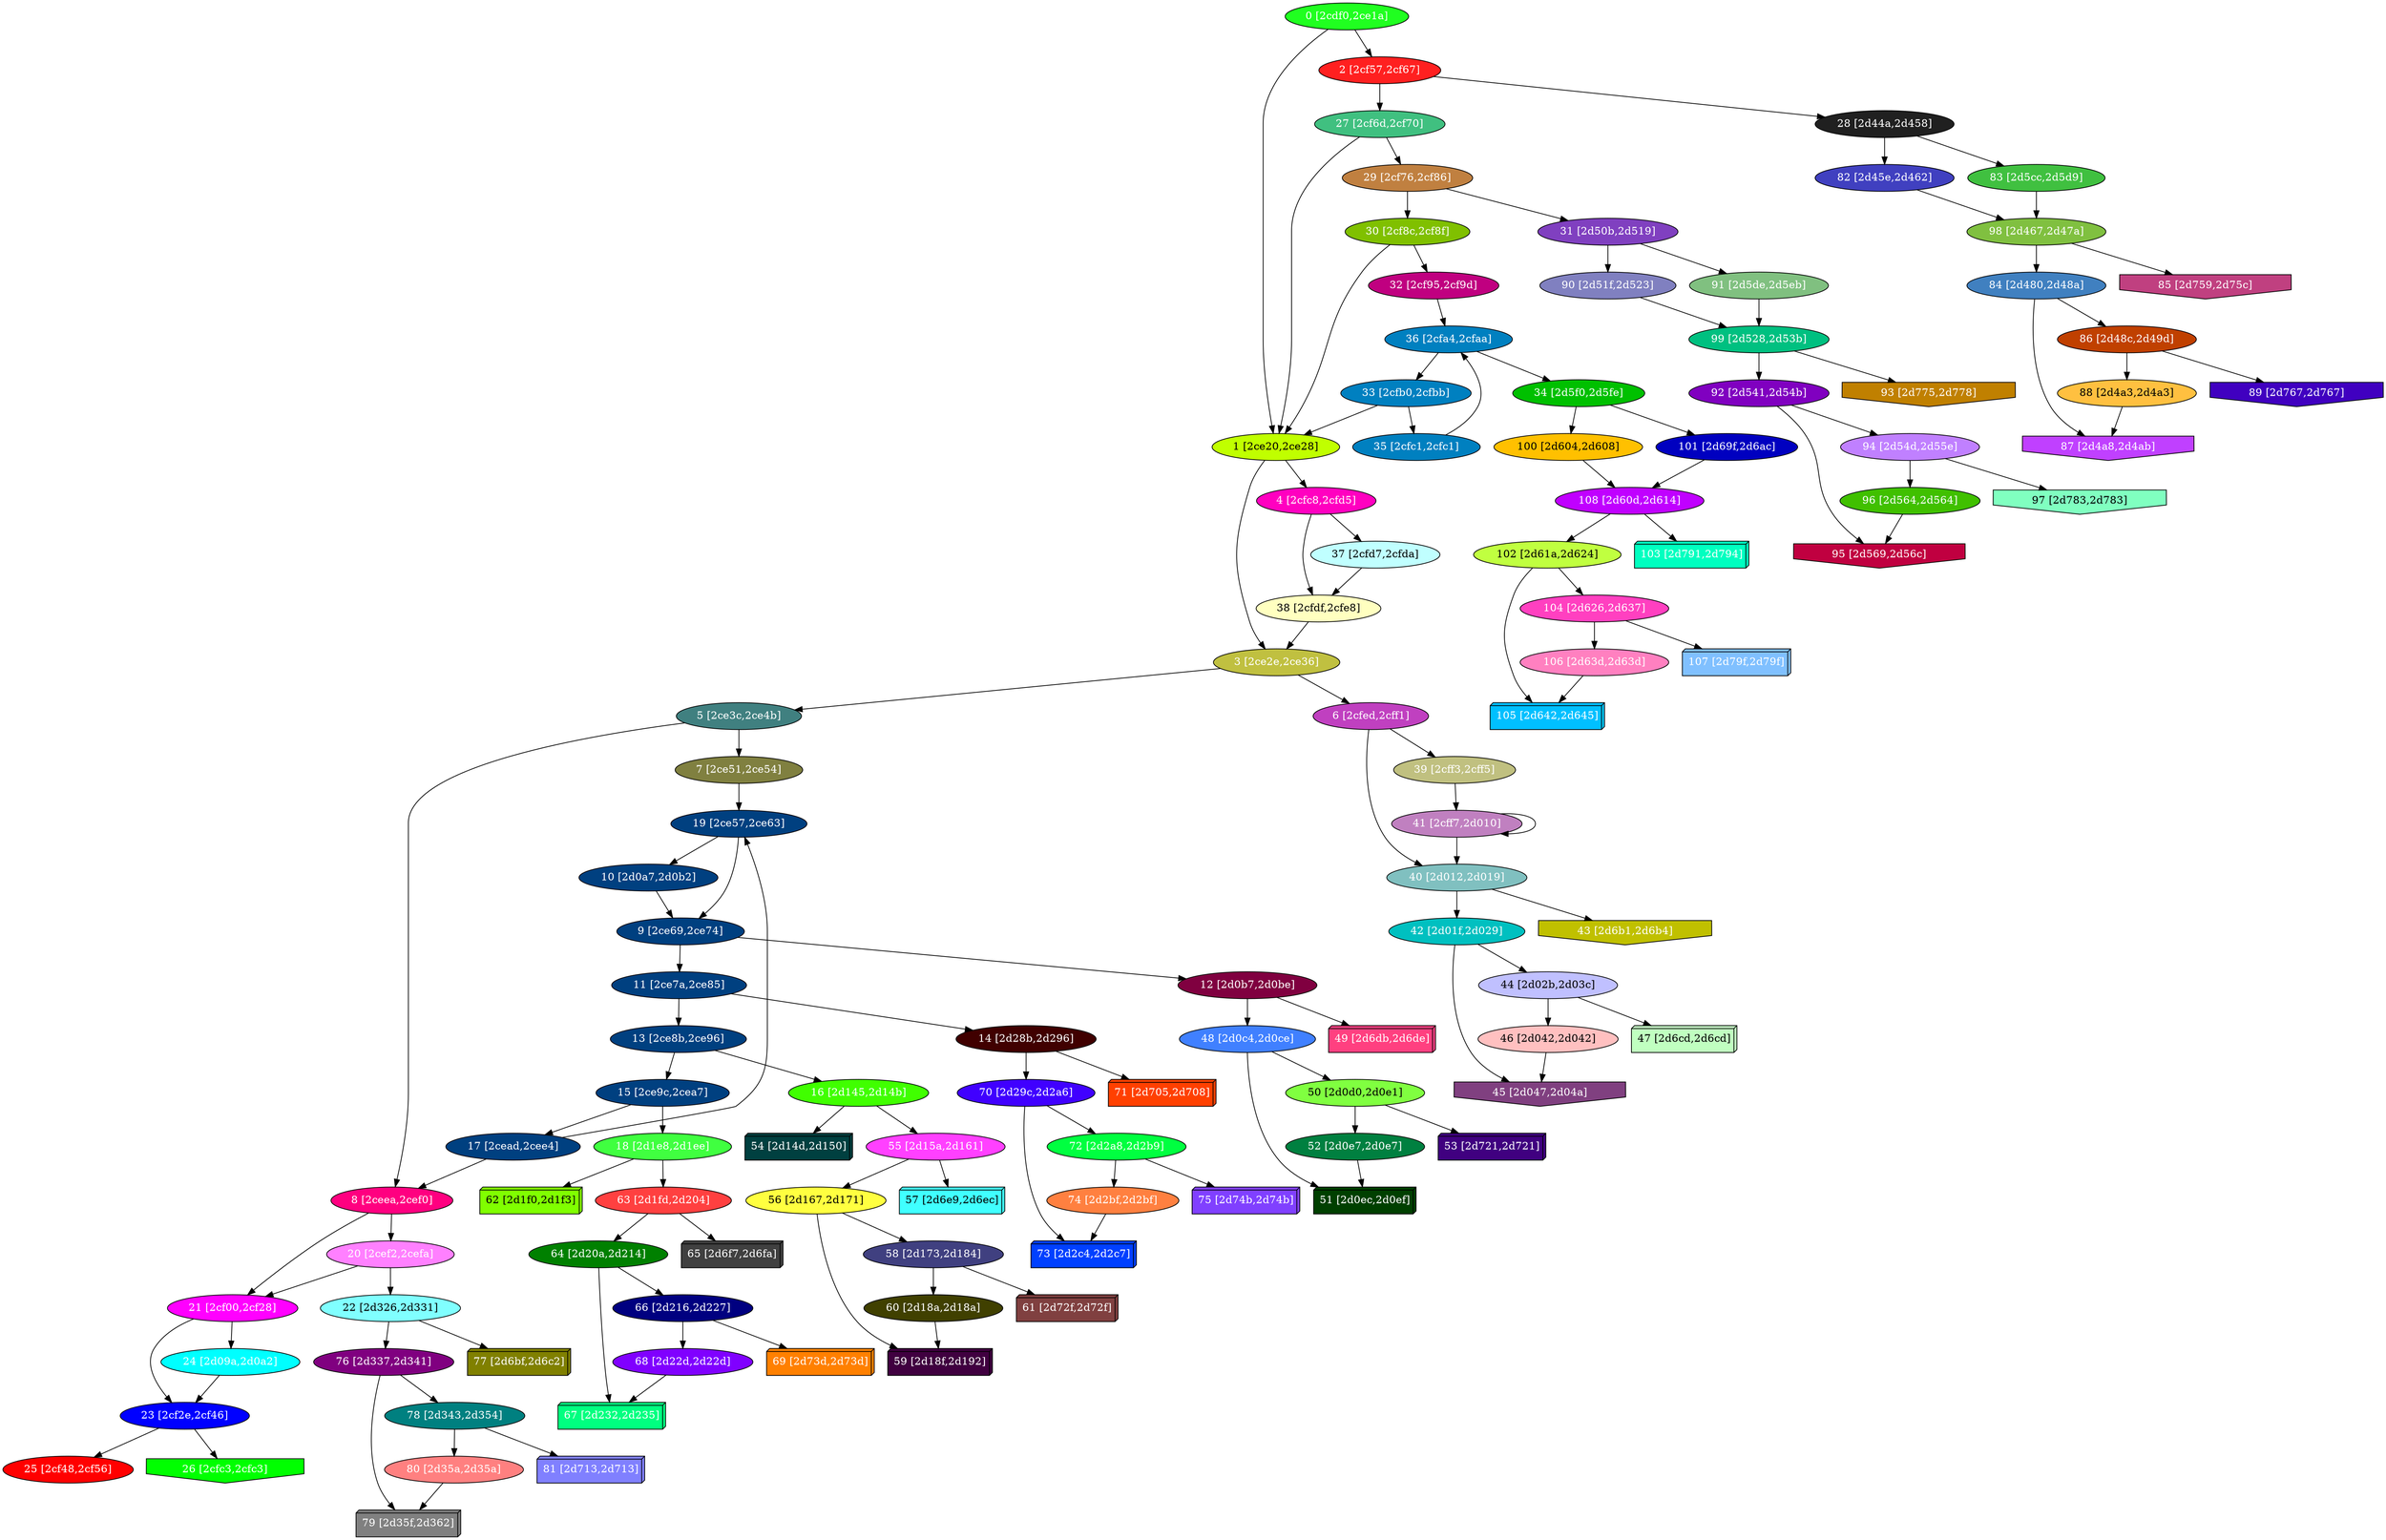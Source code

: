 diGraph libnss3{
	libnss3_0  [style=filled fillcolor="#20FF20" fontcolor="#ffffff" shape=oval label="0 [2cdf0,2ce1a]"]
	libnss3_1  [style=filled fillcolor="#C0FF00" fontcolor="#000000" shape=oval label="1 [2ce20,2ce28]"]
	libnss3_2  [style=filled fillcolor="#FF2020" fontcolor="#ffffff" shape=oval label="2 [2cf57,2cf67]"]
	libnss3_3  [style=filled fillcolor="#C0C040" fontcolor="#ffffff" shape=oval label="3 [2ce2e,2ce36]"]
	libnss3_4  [style=filled fillcolor="#FF00C0" fontcolor="#ffffff" shape=oval label="4 [2cfc8,2cfd5]"]
	libnss3_5  [style=filled fillcolor="#408080" fontcolor="#ffffff" shape=oval label="5 [2ce3c,2ce4b]"]
	libnss3_6  [style=filled fillcolor="#C040C0" fontcolor="#ffffff" shape=oval label="6 [2cfed,2cff1]"]
	libnss3_7  [style=filled fillcolor="#808040" fontcolor="#ffffff" shape=oval label="7 [2ce51,2ce54]"]
	libnss3_8  [style=filled fillcolor="#FF0080" fontcolor="#ffffff" shape=oval label="8 [2ceea,2cef0]"]
	libnss3_9  [style=filled fillcolor="#004080" fontcolor="#ffffff" shape=oval label="9 [2ce69,2ce74]"]
	libnss3_a  [style=filled fillcolor="#004080" fontcolor="#ffffff" shape=oval label="10 [2d0a7,2d0b2]"]
	libnss3_b  [style=filled fillcolor="#004080" fontcolor="#ffffff" shape=oval label="11 [2ce7a,2ce85]"]
	libnss3_c  [style=filled fillcolor="#800040" fontcolor="#ffffff" shape=oval label="12 [2d0b7,2d0be]"]
	libnss3_d  [style=filled fillcolor="#004080" fontcolor="#ffffff" shape=oval label="13 [2ce8b,2ce96]"]
	libnss3_e  [style=filled fillcolor="#400000" fontcolor="#ffffff" shape=oval label="14 [2d28b,2d296]"]
	libnss3_f  [style=filled fillcolor="#004080" fontcolor="#ffffff" shape=oval label="15 [2ce9c,2cea7]"]
	libnss3_10  [style=filled fillcolor="#40FF00" fontcolor="#ffffff" shape=oval label="16 [2d145,2d14b]"]
	libnss3_11  [style=filled fillcolor="#004080" fontcolor="#ffffff" shape=oval label="17 [2cead,2cee4]"]
	libnss3_12  [style=filled fillcolor="#40FF40" fontcolor="#ffffff" shape=oval label="18 [2d1e8,2d1ee]"]
	libnss3_13  [style=filled fillcolor="#004080" fontcolor="#ffffff" shape=oval label="19 [2ce57,2ce63]"]
	libnss3_14  [style=filled fillcolor="#FF80FF" fontcolor="#ffffff" shape=oval label="20 [2cef2,2cefa]"]
	libnss3_15  [style=filled fillcolor="#FF00FF" fontcolor="#ffffff" shape=oval label="21 [2cf00,2cf28]"]
	libnss3_16  [style=filled fillcolor="#80FFFF" fontcolor="#000000" shape=oval label="22 [2d326,2d331]"]
	libnss3_17  [style=filled fillcolor="#0000FF" fontcolor="#ffffff" shape=oval label="23 [2cf2e,2cf46]"]
	libnss3_18  [style=filled fillcolor="#00FFFF" fontcolor="#ffffff" shape=oval label="24 [2d09a,2d0a2]"]
	libnss3_19  [style=filled fillcolor="#FF0000" fontcolor="#ffffff" shape=oval label="25 [2cf48,2cf56]"]
	libnss3_1a  [style=filled fillcolor="#00FF00" fontcolor="#ffffff" shape=invhouse label="26 [2cfc3,2cfc3]"]
	libnss3_1b  [style=filled fillcolor="#40C080" fontcolor="#ffffff" shape=oval label="27 [2cf6d,2cf70]"]
	libnss3_1c  [style=filled fillcolor="#202020" fontcolor="#ffffff" shape=oval label="28 [2d44a,2d458]"]
	libnss3_1d  [style=filled fillcolor="#C08040" fontcolor="#ffffff" shape=oval label="29 [2cf76,2cf86]"]
	libnss3_1e  [style=filled fillcolor="#80C000" fontcolor="#ffffff" shape=oval label="30 [2cf8c,2cf8f]"]
	libnss3_1f  [style=filled fillcolor="#8040C0" fontcolor="#ffffff" shape=oval label="31 [2d50b,2d519]"]
	libnss3_20  [style=filled fillcolor="#C00080" fontcolor="#ffffff" shape=oval label="32 [2cf95,2cf9d]"]
	libnss3_21  [style=filled fillcolor="#0080C0" fontcolor="#ffffff" shape=oval label="33 [2cfb0,2cfbb]"]
	libnss3_22  [style=filled fillcolor="#00C000" fontcolor="#ffffff" shape=oval label="34 [2d5f0,2d5fe]"]
	libnss3_23  [style=filled fillcolor="#0080C0" fontcolor="#ffffff" shape=oval label="35 [2cfc1,2cfc1]"]
	libnss3_24  [style=filled fillcolor="#0080C0" fontcolor="#ffffff" shape=oval label="36 [2cfa4,2cfaa]"]
	libnss3_25  [style=filled fillcolor="#C0FFFF" fontcolor="#000000" shape=oval label="37 [2cfd7,2cfda]"]
	libnss3_26  [style=filled fillcolor="#FFFFC0" fontcolor="#000000" shape=oval label="38 [2cfdf,2cfe8]"]
	libnss3_27  [style=filled fillcolor="#C0C080" fontcolor="#ffffff" shape=oval label="39 [2cff3,2cff5]"]
	libnss3_28  [style=filled fillcolor="#80C0C0" fontcolor="#ffffff" shape=oval label="40 [2d012,2d019]"]
	libnss3_29  [style=filled fillcolor="#C080C0" fontcolor="#ffffff" shape=oval label="41 [2cff7,2d010]"]
	libnss3_2a  [style=filled fillcolor="#00C0C0" fontcolor="#ffffff" shape=oval label="42 [2d01f,2d029]"]
	libnss3_2b  [style=filled fillcolor="#C0C000" fontcolor="#ffffff" shape=invhouse label="43 [2d6b1,2d6b4]"]
	libnss3_2c  [style=filled fillcolor="#C0C0FF" fontcolor="#000000" shape=oval label="44 [2d02b,2d03c]"]
	libnss3_2d  [style=filled fillcolor="#804080" fontcolor="#ffffff" shape=invhouse label="45 [2d047,2d04a]"]
	libnss3_2e  [style=filled fillcolor="#FFC0C0" fontcolor="#000000" shape=oval label="46 [2d042,2d042]"]
	libnss3_2f  [style=filled fillcolor="#C0FFC0" fontcolor="#000000" shape=box3d label="47 [2d6cd,2d6cd]"]
	libnss3_30  [style=filled fillcolor="#4080FF" fontcolor="#ffffff" shape=oval label="48 [2d0c4,2d0ce]"]
	libnss3_31  [style=filled fillcolor="#FF4080" fontcolor="#ffffff" shape=box3d label="49 [2d6db,2d6de]"]
	libnss3_32  [style=filled fillcolor="#80FF40" fontcolor="#000000" shape=oval label="50 [2d0d0,2d0e1]"]
	libnss3_33  [style=filled fillcolor="#004000" fontcolor="#ffffff" shape=box3d label="51 [2d0ec,2d0ef]"]
	libnss3_34  [style=filled fillcolor="#008040" fontcolor="#ffffff" shape=oval label="52 [2d0e7,2d0e7]"]
	libnss3_35  [style=filled fillcolor="#400080" fontcolor="#ffffff" shape=box3d label="53 [2d721,2d721]"]
	libnss3_36  [style=filled fillcolor="#004040" fontcolor="#ffffff" shape=box3d label="54 [2d14d,2d150]"]
	libnss3_37  [style=filled fillcolor="#FF40FF" fontcolor="#ffffff" shape=oval label="55 [2d15a,2d161]"]
	libnss3_38  [style=filled fillcolor="#FFFF40" fontcolor="#000000" shape=oval label="56 [2d167,2d171]"]
	libnss3_39  [style=filled fillcolor="#40FFFF" fontcolor="#000000" shape=box3d label="57 [2d6e9,2d6ec]"]
	libnss3_3a  [style=filled fillcolor="#404080" fontcolor="#ffffff" shape=oval label="58 [2d173,2d184]"]
	libnss3_3b  [style=filled fillcolor="#400040" fontcolor="#ffffff" shape=box3d label="59 [2d18f,2d192]"]
	libnss3_3c  [style=filled fillcolor="#404000" fontcolor="#ffffff" shape=oval label="60 [2d18a,2d18a]"]
	libnss3_3d  [style=filled fillcolor="#804040" fontcolor="#ffffff" shape=box3d label="61 [2d72f,2d72f]"]
	libnss3_3e  [style=filled fillcolor="#80FF00" fontcolor="#000000" shape=box3d label="62 [2d1f0,2d1f3]"]
	libnss3_3f  [style=filled fillcolor="#FF4040" fontcolor="#ffffff" shape=oval label="63 [2d1fd,2d204]"]
	libnss3_40  [style=filled fillcolor="#008000" fontcolor="#ffffff" shape=oval label="64 [2d20a,2d214]"]
	libnss3_41  [style=filled fillcolor="#404040" fontcolor="#ffffff" shape=box3d label="65 [2d6f7,2d6fa]"]
	libnss3_42  [style=filled fillcolor="#000080" fontcolor="#ffffff" shape=oval label="66 [2d216,2d227]"]
	libnss3_43  [style=filled fillcolor="#00FF80" fontcolor="#ffffff" shape=box3d label="67 [2d232,2d235]"]
	libnss3_44  [style=filled fillcolor="#8000FF" fontcolor="#ffffff" shape=oval label="68 [2d22d,2d22d]"]
	libnss3_45  [style=filled fillcolor="#FF8000" fontcolor="#ffffff" shape=box3d label="69 [2d73d,2d73d]"]
	libnss3_46  [style=filled fillcolor="#4000FF" fontcolor="#ffffff" shape=oval label="70 [2d29c,2d2a6]"]
	libnss3_47  [style=filled fillcolor="#FF4000" fontcolor="#ffffff" shape=box3d label="71 [2d705,2d708]"]
	libnss3_48  [style=filled fillcolor="#00FF40" fontcolor="#ffffff" shape=oval label="72 [2d2a8,2d2b9]"]
	libnss3_49  [style=filled fillcolor="#0040FF" fontcolor="#ffffff" shape=box3d label="73 [2d2c4,2d2c7]"]
	libnss3_4a  [style=filled fillcolor="#FF8040" fontcolor="#ffffff" shape=oval label="74 [2d2bf,2d2bf]"]
	libnss3_4b  [style=filled fillcolor="#8040FF" fontcolor="#ffffff" shape=box3d label="75 [2d74b,2d74b]"]
	libnss3_4c  [style=filled fillcolor="#800080" fontcolor="#ffffff" shape=oval label="76 [2d337,2d341]"]
	libnss3_4d  [style=filled fillcolor="#808000" fontcolor="#ffffff" shape=box3d label="77 [2d6bf,2d6c2]"]
	libnss3_4e  [style=filled fillcolor="#008080" fontcolor="#ffffff" shape=oval label="78 [2d343,2d354]"]
	libnss3_4f  [style=filled fillcolor="#808080" fontcolor="#ffffff" shape=box3d label="79 [2d35f,2d362]"]
	libnss3_50  [style=filled fillcolor="#FF8080" fontcolor="#ffffff" shape=oval label="80 [2d35a,2d35a]"]
	libnss3_51  [style=filled fillcolor="#8080FF" fontcolor="#ffffff" shape=box3d label="81 [2d713,2d713]"]
	libnss3_52  [style=filled fillcolor="#4040C0" fontcolor="#ffffff" shape=oval label="82 [2d45e,2d462]"]
	libnss3_53  [style=filled fillcolor="#40C040" fontcolor="#ffffff" shape=oval label="83 [2d5cc,2d5d9]"]
	libnss3_54  [style=filled fillcolor="#4080C0" fontcolor="#ffffff" shape=oval label="84 [2d480,2d48a]"]
	libnss3_55  [style=filled fillcolor="#C04080" fontcolor="#ffffff" shape=invhouse label="85 [2d759,2d75c]"]
	libnss3_56  [style=filled fillcolor="#C04000" fontcolor="#ffffff" shape=oval label="86 [2d48c,2d49d]"]
	libnss3_57  [style=filled fillcolor="#C040FF" fontcolor="#ffffff" shape=invhouse label="87 [2d4a8,2d4ab]"]
	libnss3_58  [style=filled fillcolor="#FFC040" fontcolor="#000000" shape=oval label="88 [2d4a3,2d4a3]"]
	libnss3_59  [style=filled fillcolor="#4000C0" fontcolor="#ffffff" shape=invhouse label="89 [2d767,2d767]"]
	libnss3_5a  [style=filled fillcolor="#8080C0" fontcolor="#ffffff" shape=oval label="90 [2d51f,2d523]"]
	libnss3_5b  [style=filled fillcolor="#80C080" fontcolor="#ffffff" shape=oval label="91 [2d5de,2d5eb]"]
	libnss3_5c  [style=filled fillcolor="#8000C0" fontcolor="#ffffff" shape=oval label="92 [2d541,2d54b]"]
	libnss3_5d  [style=filled fillcolor="#C08000" fontcolor="#ffffff" shape=invhouse label="93 [2d775,2d778]"]
	libnss3_5e  [style=filled fillcolor="#C080FF" fontcolor="#ffffff" shape=oval label="94 [2d54d,2d55e]"]
	libnss3_5f  [style=filled fillcolor="#C00040" fontcolor="#ffffff" shape=invhouse label="95 [2d569,2d56c]"]
	libnss3_60  [style=filled fillcolor="#40C000" fontcolor="#ffffff" shape=oval label="96 [2d564,2d564]"]
	libnss3_61  [style=filled fillcolor="#80FFC0" fontcolor="#000000" shape=invhouse label="97 [2d783,2d783]"]
	libnss3_62  [style=filled fillcolor="#80C040" fontcolor="#ffffff" shape=oval label="98 [2d467,2d47a]"]
	libnss3_63  [style=filled fillcolor="#00C080" fontcolor="#ffffff" shape=oval label="99 [2d528,2d53b]"]
	libnss3_64  [style=filled fillcolor="#FFC000" fontcolor="#000000" shape=oval label="100 [2d604,2d608]"]
	libnss3_65  [style=filled fillcolor="#0000C0" fontcolor="#ffffff" shape=oval label="101 [2d69f,2d6ac]"]
	libnss3_66  [style=filled fillcolor="#C0FF40" fontcolor="#000000" shape=oval label="102 [2d61a,2d624]"]
	libnss3_67  [style=filled fillcolor="#00FFC0" fontcolor="#ffffff" shape=box3d label="103 [2d791,2d794]"]
	libnss3_68  [style=filled fillcolor="#FF40C0" fontcolor="#ffffff" shape=oval label="104 [2d626,2d637]"]
	libnss3_69  [style=filled fillcolor="#00C0FF" fontcolor="#ffffff" shape=box3d label="105 [2d642,2d645]"]
	libnss3_6a  [style=filled fillcolor="#FF80C0" fontcolor="#ffffff" shape=oval label="106 [2d63d,2d63d]"]
	libnss3_6b  [style=filled fillcolor="#80C0FF" fontcolor="#ffffff" shape=box3d label="107 [2d79f,2d79f]"]
	libnss3_6c  [style=filled fillcolor="#C000FF" fontcolor="#ffffff" shape=oval label="108 [2d60d,2d614]"]

	libnss3_0 -> libnss3_1
	libnss3_0 -> libnss3_2
	libnss3_1 -> libnss3_3
	libnss3_1 -> libnss3_4
	libnss3_2 -> libnss3_1b
	libnss3_2 -> libnss3_1c
	libnss3_3 -> libnss3_5
	libnss3_3 -> libnss3_6
	libnss3_4 -> libnss3_25
	libnss3_4 -> libnss3_26
	libnss3_5 -> libnss3_7
	libnss3_5 -> libnss3_8
	libnss3_6 -> libnss3_27
	libnss3_6 -> libnss3_28
	libnss3_7 -> libnss3_13
	libnss3_8 -> libnss3_14
	libnss3_8 -> libnss3_15
	libnss3_9 -> libnss3_b
	libnss3_9 -> libnss3_c
	libnss3_a -> libnss3_9
	libnss3_b -> libnss3_d
	libnss3_b -> libnss3_e
	libnss3_c -> libnss3_30
	libnss3_c -> libnss3_31
	libnss3_d -> libnss3_f
	libnss3_d -> libnss3_10
	libnss3_e -> libnss3_46
	libnss3_e -> libnss3_47
	libnss3_f -> libnss3_11
	libnss3_f -> libnss3_12
	libnss3_10 -> libnss3_36
	libnss3_10 -> libnss3_37
	libnss3_11 -> libnss3_8
	libnss3_11 -> libnss3_13
	libnss3_12 -> libnss3_3e
	libnss3_12 -> libnss3_3f
	libnss3_13 -> libnss3_9
	libnss3_13 -> libnss3_a
	libnss3_14 -> libnss3_15
	libnss3_14 -> libnss3_16
	libnss3_15 -> libnss3_17
	libnss3_15 -> libnss3_18
	libnss3_16 -> libnss3_4c
	libnss3_16 -> libnss3_4d
	libnss3_17 -> libnss3_19
	libnss3_17 -> libnss3_1a
	libnss3_18 -> libnss3_17
	libnss3_1b -> libnss3_1
	libnss3_1b -> libnss3_1d
	libnss3_1c -> libnss3_52
	libnss3_1c -> libnss3_53
	libnss3_1d -> libnss3_1e
	libnss3_1d -> libnss3_1f
	libnss3_1e -> libnss3_1
	libnss3_1e -> libnss3_20
	libnss3_1f -> libnss3_5a
	libnss3_1f -> libnss3_5b
	libnss3_20 -> libnss3_24
	libnss3_21 -> libnss3_1
	libnss3_21 -> libnss3_23
	libnss3_22 -> libnss3_64
	libnss3_22 -> libnss3_65
	libnss3_23 -> libnss3_24
	libnss3_24 -> libnss3_21
	libnss3_24 -> libnss3_22
	libnss3_25 -> libnss3_26
	libnss3_26 -> libnss3_3
	libnss3_27 -> libnss3_29
	libnss3_28 -> libnss3_2a
	libnss3_28 -> libnss3_2b
	libnss3_29 -> libnss3_28
	libnss3_29 -> libnss3_29
	libnss3_2a -> libnss3_2c
	libnss3_2a -> libnss3_2d
	libnss3_2c -> libnss3_2e
	libnss3_2c -> libnss3_2f
	libnss3_2e -> libnss3_2d
	libnss3_30 -> libnss3_32
	libnss3_30 -> libnss3_33
	libnss3_32 -> libnss3_34
	libnss3_32 -> libnss3_35
	libnss3_34 -> libnss3_33
	libnss3_37 -> libnss3_38
	libnss3_37 -> libnss3_39
	libnss3_38 -> libnss3_3a
	libnss3_38 -> libnss3_3b
	libnss3_3a -> libnss3_3c
	libnss3_3a -> libnss3_3d
	libnss3_3c -> libnss3_3b
	libnss3_3f -> libnss3_40
	libnss3_3f -> libnss3_41
	libnss3_40 -> libnss3_42
	libnss3_40 -> libnss3_43
	libnss3_42 -> libnss3_44
	libnss3_42 -> libnss3_45
	libnss3_44 -> libnss3_43
	libnss3_46 -> libnss3_48
	libnss3_46 -> libnss3_49
	libnss3_48 -> libnss3_4a
	libnss3_48 -> libnss3_4b
	libnss3_4a -> libnss3_49
	libnss3_4c -> libnss3_4e
	libnss3_4c -> libnss3_4f
	libnss3_4e -> libnss3_50
	libnss3_4e -> libnss3_51
	libnss3_50 -> libnss3_4f
	libnss3_52 -> libnss3_62
	libnss3_53 -> libnss3_62
	libnss3_54 -> libnss3_56
	libnss3_54 -> libnss3_57
	libnss3_56 -> libnss3_58
	libnss3_56 -> libnss3_59
	libnss3_58 -> libnss3_57
	libnss3_5a -> libnss3_63
	libnss3_5b -> libnss3_63
	libnss3_5c -> libnss3_5e
	libnss3_5c -> libnss3_5f
	libnss3_5e -> libnss3_60
	libnss3_5e -> libnss3_61
	libnss3_60 -> libnss3_5f
	libnss3_62 -> libnss3_54
	libnss3_62 -> libnss3_55
	libnss3_63 -> libnss3_5c
	libnss3_63 -> libnss3_5d
	libnss3_64 -> libnss3_6c
	libnss3_65 -> libnss3_6c
	libnss3_66 -> libnss3_68
	libnss3_66 -> libnss3_69
	libnss3_68 -> libnss3_6a
	libnss3_68 -> libnss3_6b
	libnss3_6a -> libnss3_69
	libnss3_6c -> libnss3_66
	libnss3_6c -> libnss3_67
}